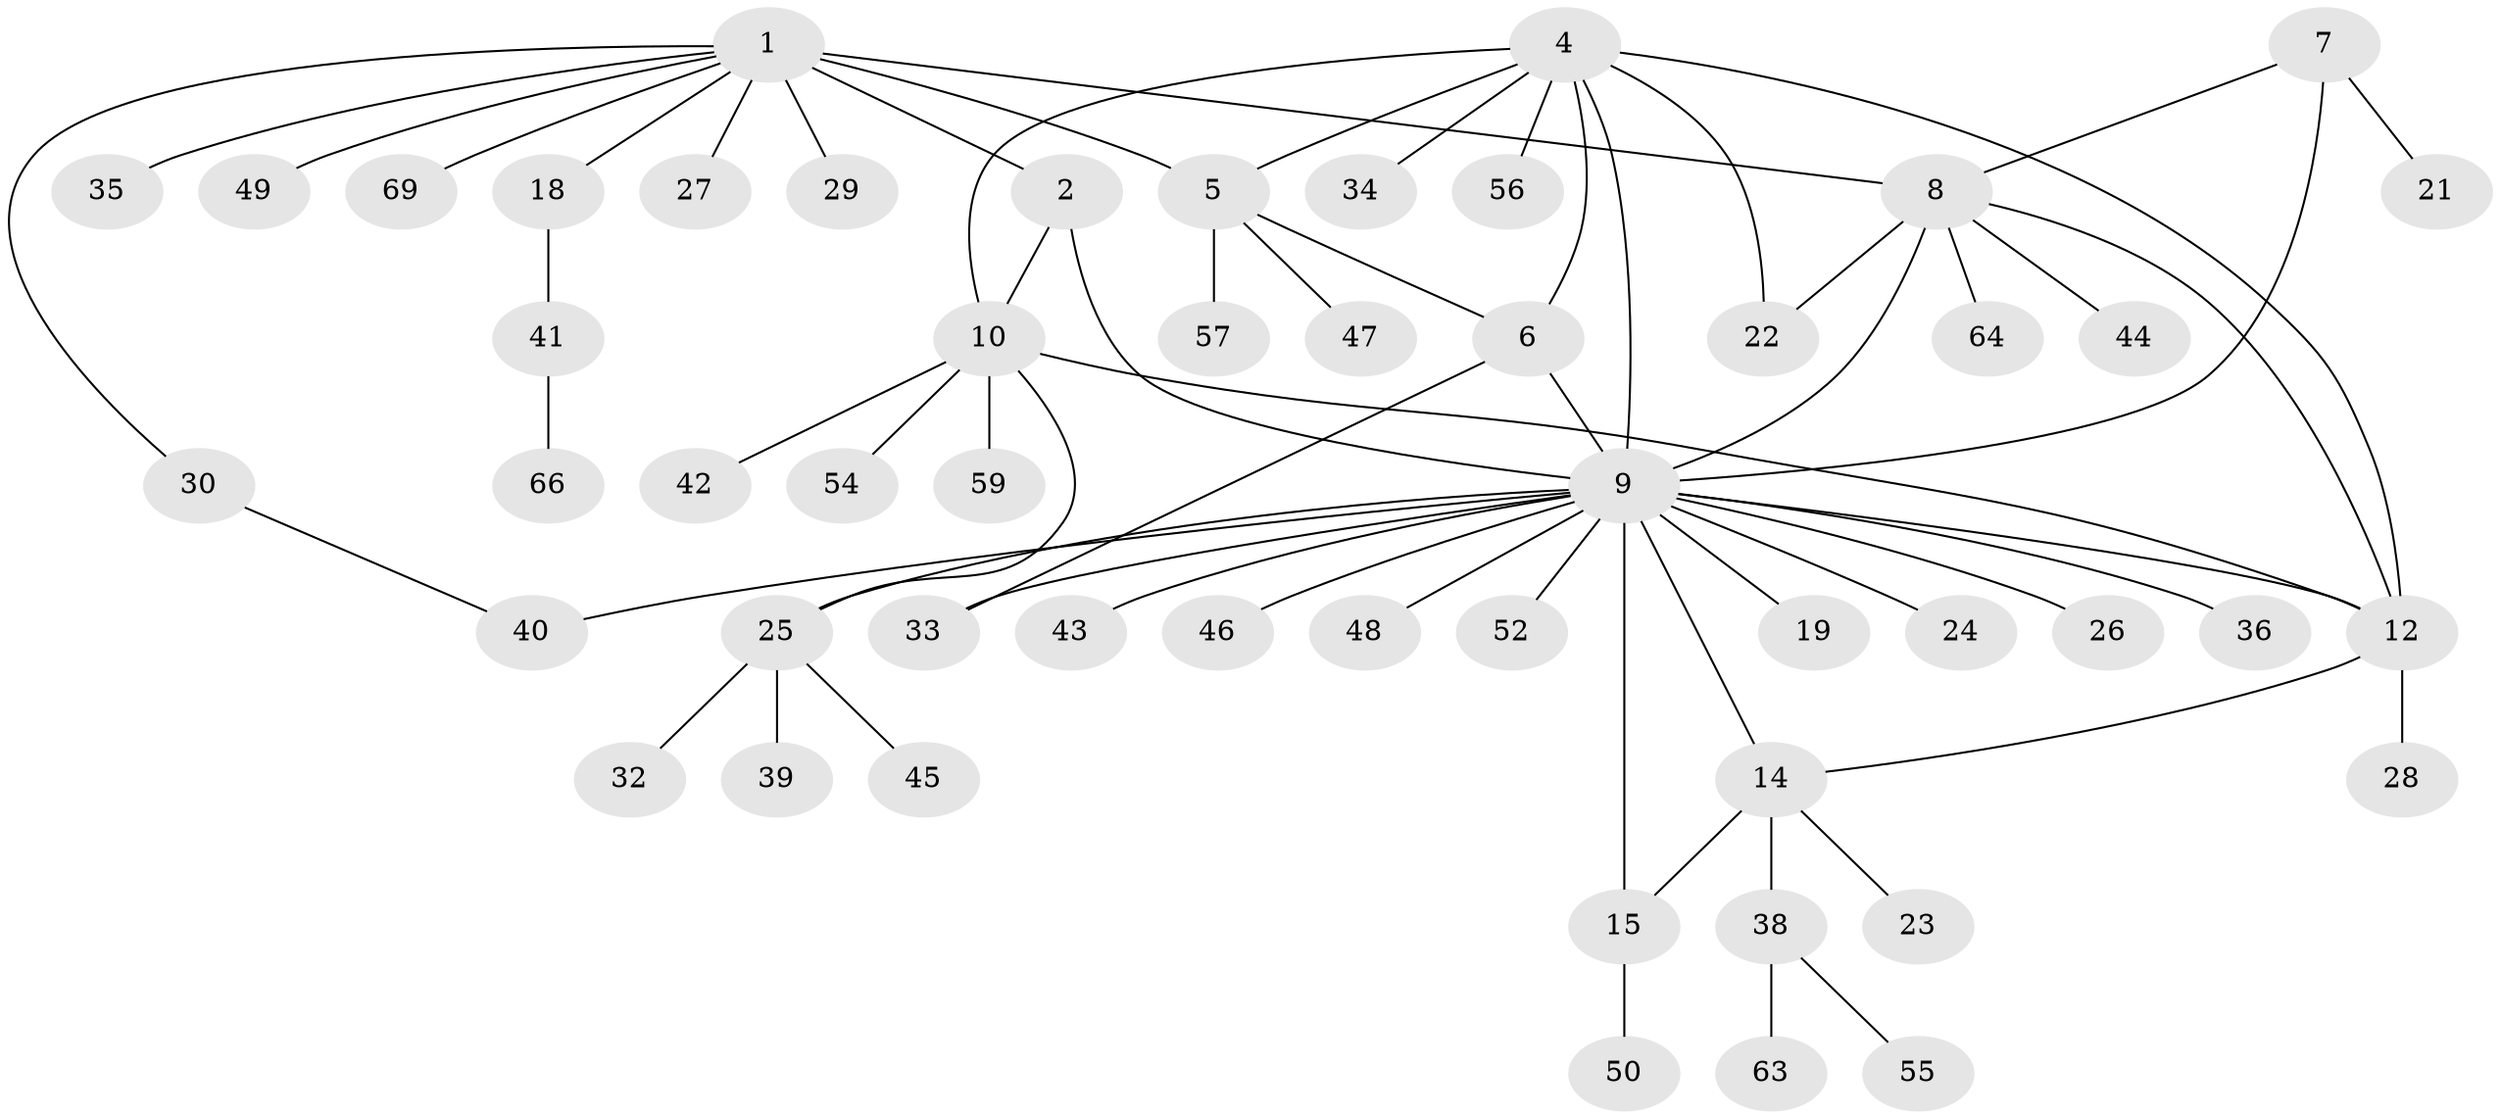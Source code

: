 // Generated by graph-tools (version 1.1) at 2025/24/03/03/25 07:24:11]
// undirected, 52 vertices, 66 edges
graph export_dot {
graph [start="1"]
  node [color=gray90,style=filled];
  1 [super="+3"];
  2;
  4 [super="+11"];
  5 [super="+51"];
  6 [super="+61"];
  7 [super="+37"];
  8 [super="+20"];
  9 [super="+13"];
  10 [super="+17"];
  12 [super="+68"];
  14 [super="+16"];
  15 [super="+62"];
  18 [super="+53"];
  19;
  21;
  22 [super="+58"];
  23;
  24;
  25 [super="+31"];
  26;
  27;
  28;
  29;
  30;
  32;
  33;
  34;
  35;
  36;
  38 [super="+67"];
  39;
  40;
  41 [super="+65"];
  42;
  43;
  44;
  45;
  46;
  47;
  48;
  49;
  50 [super="+60"];
  52;
  54;
  55;
  56;
  57;
  59;
  63;
  64;
  66;
  69;
  1 -- 2 [weight=2];
  1 -- 35;
  1 -- 5;
  1 -- 69;
  1 -- 8 [weight=2];
  1 -- 49;
  1 -- 18;
  1 -- 27;
  1 -- 29;
  1 -- 30;
  2 -- 10;
  2 -- 9;
  4 -- 5;
  4 -- 6;
  4 -- 9;
  4 -- 22;
  4 -- 34;
  4 -- 56;
  4 -- 10;
  4 -- 12;
  5 -- 6;
  5 -- 47;
  5 -- 57;
  6 -- 33;
  6 -- 9;
  7 -- 8;
  7 -- 9;
  7 -- 21;
  8 -- 9;
  8 -- 12;
  8 -- 22;
  8 -- 44;
  8 -- 64;
  9 -- 24;
  9 -- 36;
  9 -- 46;
  9 -- 33;
  9 -- 40;
  9 -- 43;
  9 -- 14;
  9 -- 15;
  9 -- 48;
  9 -- 19;
  9 -- 52;
  9 -- 25;
  9 -- 26;
  9 -- 12;
  10 -- 12;
  10 -- 25;
  10 -- 42;
  10 -- 54;
  10 -- 59;
  12 -- 14;
  12 -- 28;
  14 -- 15;
  14 -- 38;
  14 -- 23;
  15 -- 50;
  18 -- 41;
  25 -- 45;
  25 -- 32;
  25 -- 39;
  30 -- 40;
  38 -- 55;
  38 -- 63;
  41 -- 66;
}
